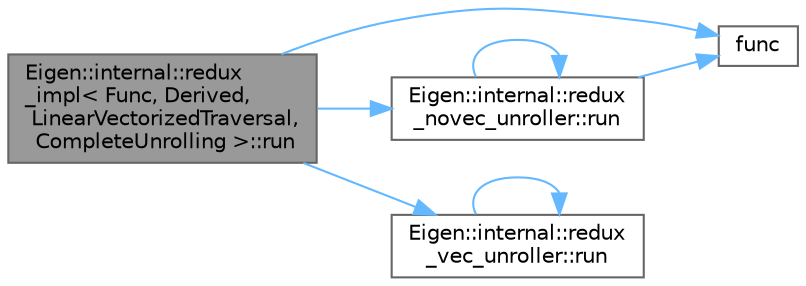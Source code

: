 digraph "Eigen::internal::redux_impl&lt; Func, Derived, LinearVectorizedTraversal, CompleteUnrolling &gt;::run"
{
 // LATEX_PDF_SIZE
  bgcolor="transparent";
  edge [fontname=Helvetica,fontsize=10,labelfontname=Helvetica,labelfontsize=10];
  node [fontname=Helvetica,fontsize=10,shape=box,height=0.2,width=0.4];
  rankdir="LR";
  Node1 [id="Node000001",label="Eigen::internal::redux\l_impl\< Func, Derived,\l LinearVectorizedTraversal,\l CompleteUnrolling \>::run",height=0.2,width=0.4,color="gray40", fillcolor="grey60", style="filled", fontcolor="black",tooltip=" "];
  Node1 -> Node2 [id="edge1_Node000001_Node000002",color="steelblue1",style="solid",tooltip=" "];
  Node2 [id="Node000002",label="func",height=0.2,width=0.4,color="grey40", fillcolor="white", style="filled",URL="$benchmarks_2async__task_2async__task_8hpp.html#abce53bb5cc1ee70cdc013fd9b93547eb",tooltip=" "];
  Node1 -> Node3 [id="edge2_Node000001_Node000003",color="steelblue1",style="solid",tooltip=" "];
  Node3 [id="Node000003",label="Eigen::internal::redux\l_novec_unroller::run",height=0.2,width=0.4,color="grey40", fillcolor="white", style="filled",URL="$struct_eigen_1_1internal_1_1redux__novec__unroller.html#aa83c93f6cbbd592b9b96f7e7ad62fb90",tooltip=" "];
  Node3 -> Node2 [id="edge3_Node000003_Node000002",color="steelblue1",style="solid",tooltip=" "];
  Node3 -> Node3 [id="edge4_Node000003_Node000003",color="steelblue1",style="solid",tooltip=" "];
  Node1 -> Node4 [id="edge5_Node000001_Node000004",color="steelblue1",style="solid",tooltip=" "];
  Node4 [id="Node000004",label="Eigen::internal::redux\l_vec_unroller::run",height=0.2,width=0.4,color="grey40", fillcolor="white", style="filled",URL="$struct_eigen_1_1internal_1_1redux__vec__unroller.html#aa41cff18de625592df82c377cd67d916",tooltip=" "];
  Node4 -> Node4 [id="edge6_Node000004_Node000004",color="steelblue1",style="solid",tooltip=" "];
}
